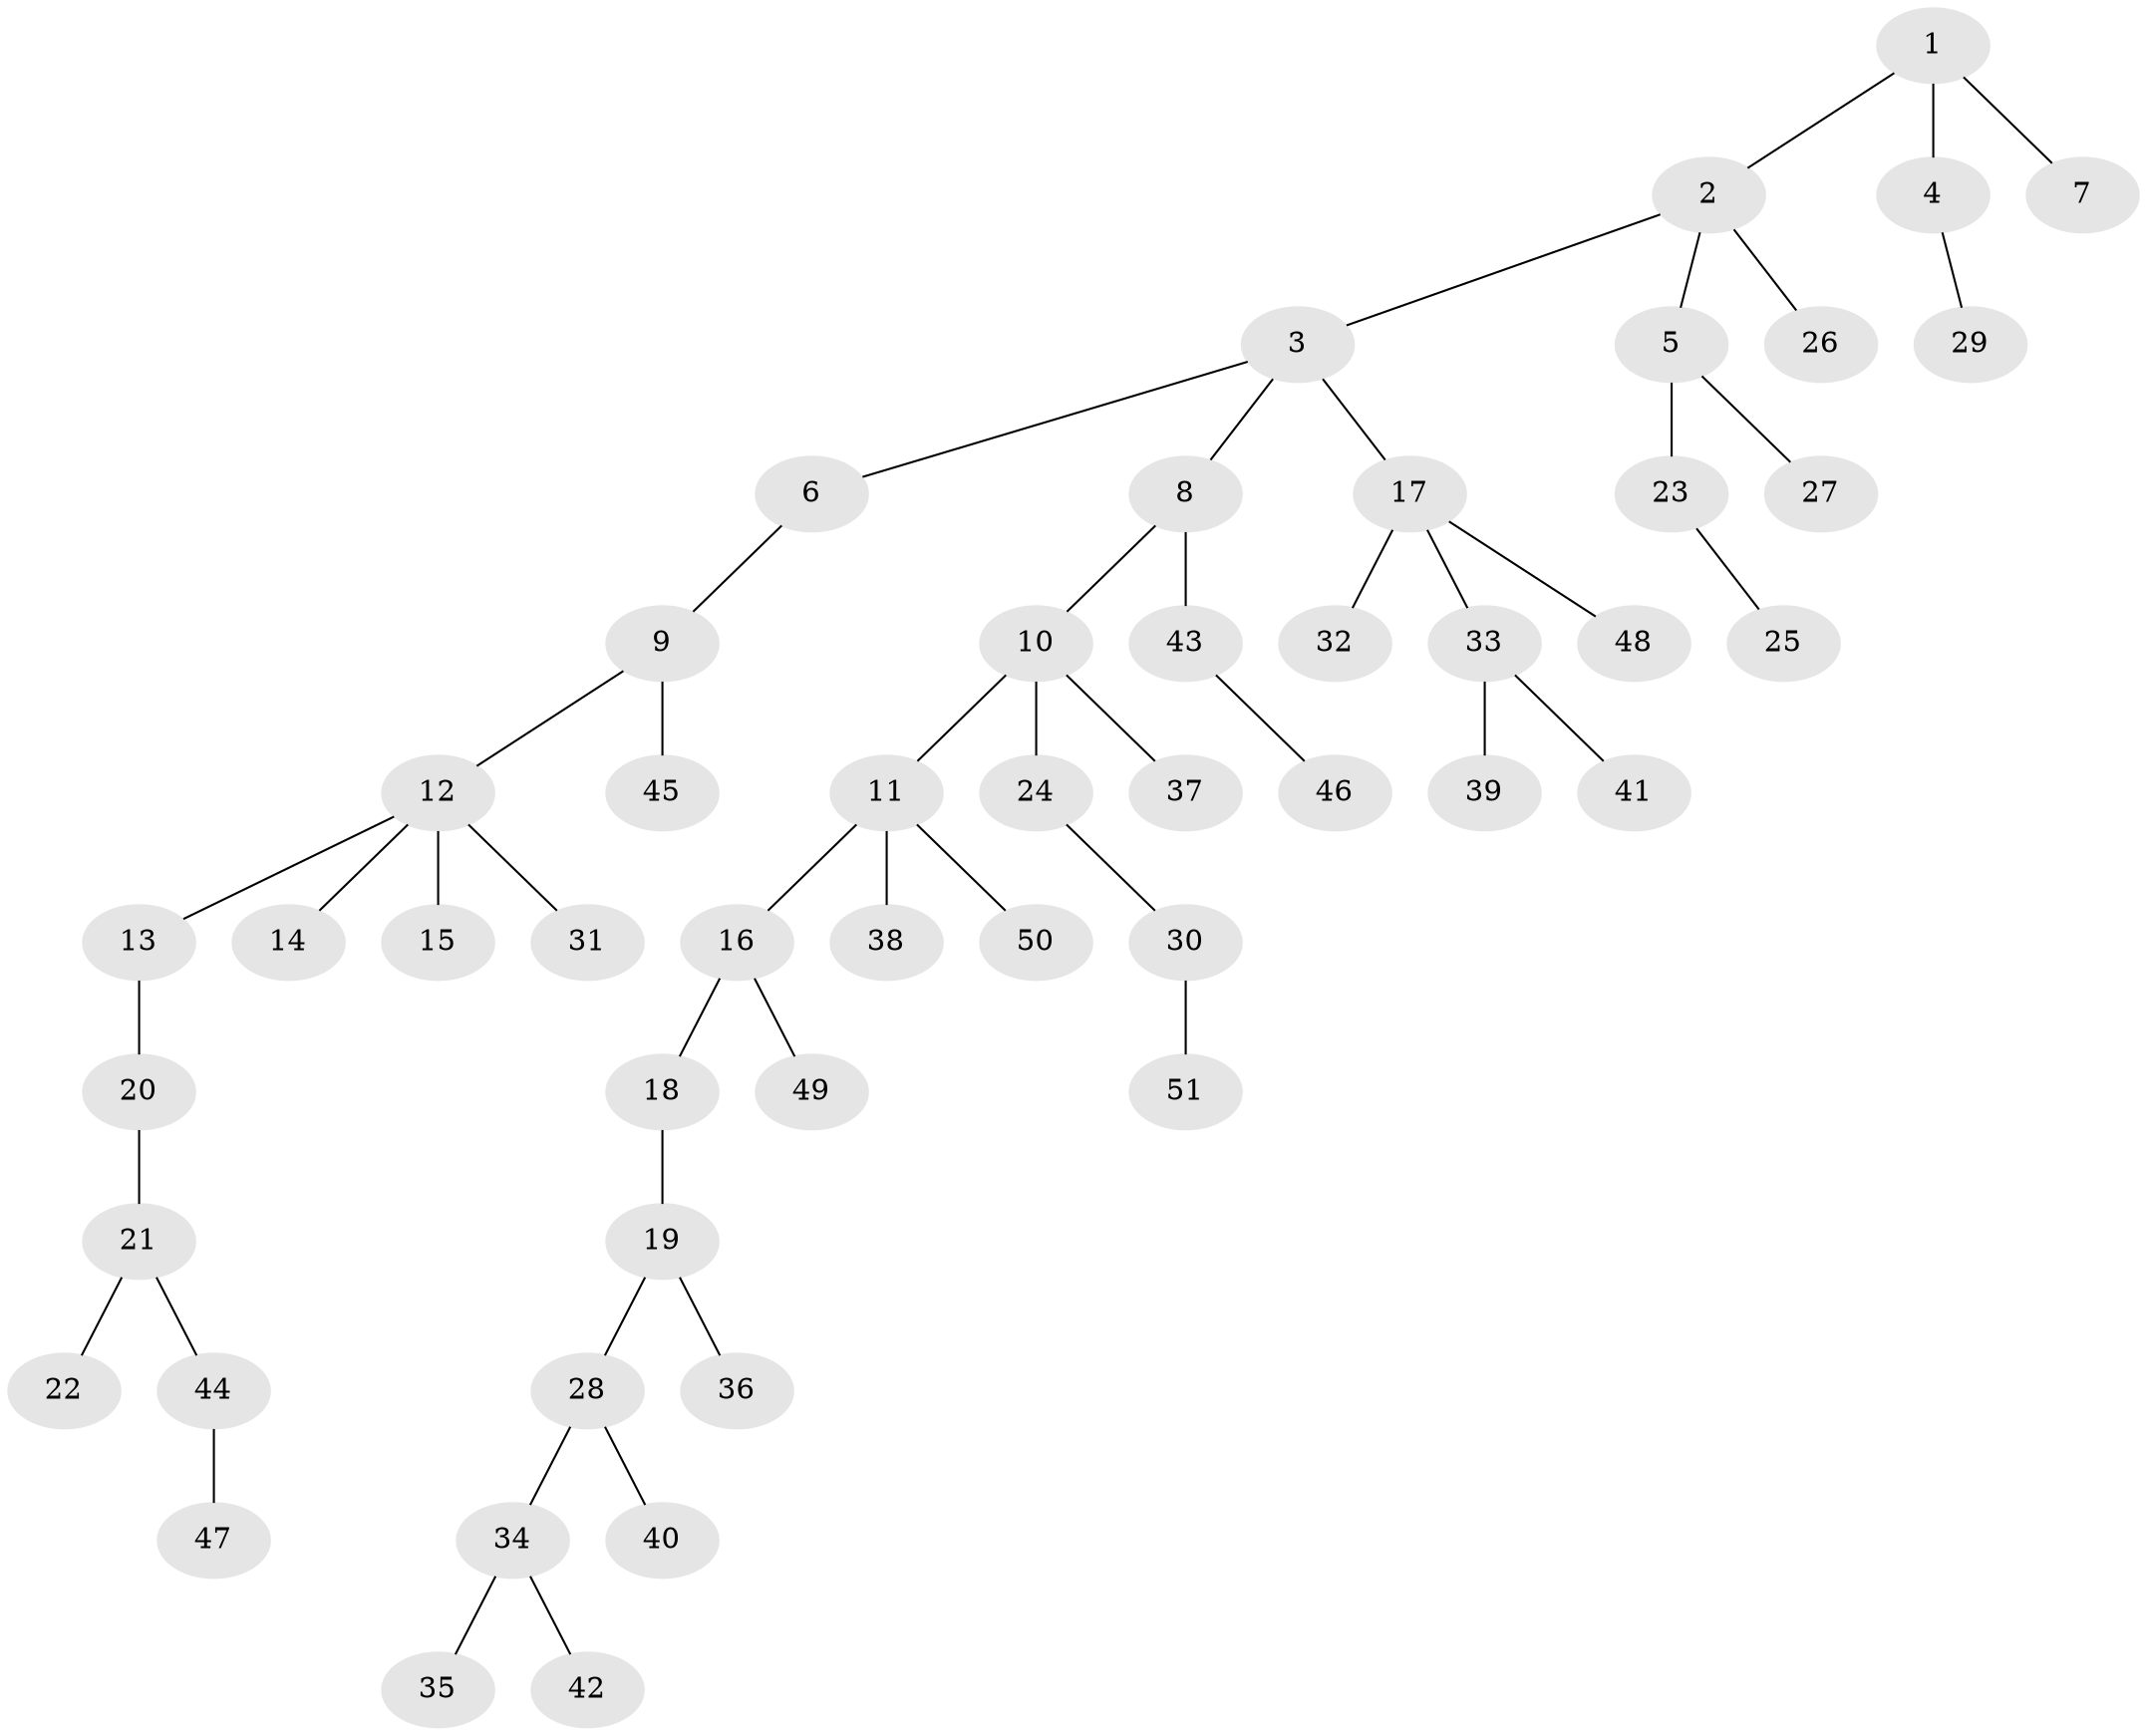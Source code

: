 // Generated by graph-tools (version 1.1) at 2025/36/03/09/25 02:36:34]
// undirected, 51 vertices, 50 edges
graph export_dot {
graph [start="1"]
  node [color=gray90,style=filled];
  1;
  2;
  3;
  4;
  5;
  6;
  7;
  8;
  9;
  10;
  11;
  12;
  13;
  14;
  15;
  16;
  17;
  18;
  19;
  20;
  21;
  22;
  23;
  24;
  25;
  26;
  27;
  28;
  29;
  30;
  31;
  32;
  33;
  34;
  35;
  36;
  37;
  38;
  39;
  40;
  41;
  42;
  43;
  44;
  45;
  46;
  47;
  48;
  49;
  50;
  51;
  1 -- 2;
  1 -- 4;
  1 -- 7;
  2 -- 3;
  2 -- 5;
  2 -- 26;
  3 -- 6;
  3 -- 8;
  3 -- 17;
  4 -- 29;
  5 -- 23;
  5 -- 27;
  6 -- 9;
  8 -- 10;
  8 -- 43;
  9 -- 12;
  9 -- 45;
  10 -- 11;
  10 -- 24;
  10 -- 37;
  11 -- 16;
  11 -- 38;
  11 -- 50;
  12 -- 13;
  12 -- 14;
  12 -- 15;
  12 -- 31;
  13 -- 20;
  16 -- 18;
  16 -- 49;
  17 -- 32;
  17 -- 33;
  17 -- 48;
  18 -- 19;
  19 -- 28;
  19 -- 36;
  20 -- 21;
  21 -- 22;
  21 -- 44;
  23 -- 25;
  24 -- 30;
  28 -- 34;
  28 -- 40;
  30 -- 51;
  33 -- 39;
  33 -- 41;
  34 -- 35;
  34 -- 42;
  43 -- 46;
  44 -- 47;
}
